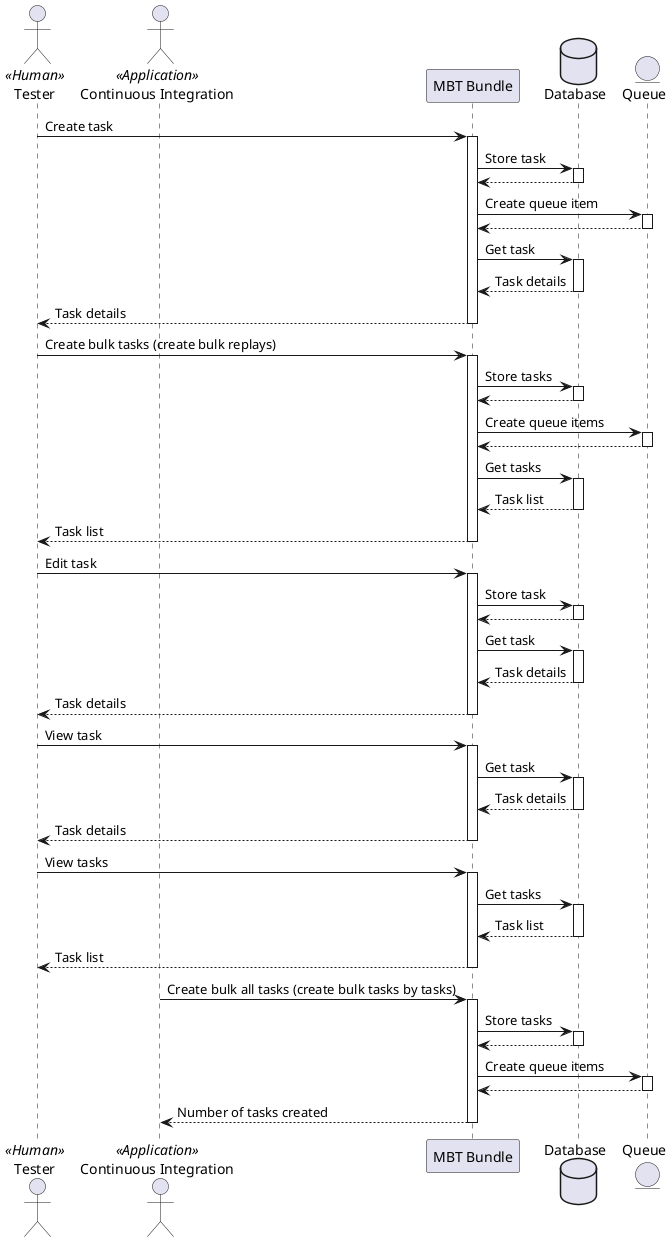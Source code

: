 @startuml

actor Tester as tester << Human >>
actor "Continuous Integration" as ci << Application >>
participant "MBT Bundle" as bundle
database Database as database
entity Queue as queue

tester -> bundle : Create task
activate bundle
bundle -> database : Store task
activate database
database --> bundle
deactivate database
bundle -> queue : Create queue item
activate queue
queue --> bundle
deactivate queue
bundle -> database : Get task
activate database
database --> bundle : Task details
deactivate database
bundle --> tester : Task details
deactivate bundle

tester -> bundle : Create bulk tasks (create bulk replays)
activate bundle
bundle -> database : Store tasks
activate database
database --> bundle
deactivate database
bundle -> queue : Create queue items
activate queue
queue --> bundle
deactivate queue
bundle -> database : Get tasks
activate database
database --> bundle : Task list
deactivate database
bundle --> tester : Task list
deactivate bundle

tester -> bundle : Edit task
activate bundle
bundle -> database : Store task
activate database
database --> bundle
deactivate database
bundle -> database : Get task
activate database
database --> bundle : Task details
deactivate database
bundle --> tester : Task details
deactivate bundle

tester -> bundle : View task
activate bundle
bundle -> database : Get task
activate database
database --> bundle : Task details
deactivate database
bundle --> tester : Task details
deactivate bundle

tester -> bundle : View tasks
activate bundle
bundle -> database : Get tasks
activate database
database --> bundle : Task list
deactivate database
bundle --> tester : Task list
deactivate bundle

ci -> bundle : Create bulk all tasks (create bulk tasks by tasks)
activate bundle
bundle -> database : Store tasks
activate database
database --> bundle
deactivate database
bundle -> queue : Create queue items
activate queue
queue --> bundle
deactivate queue
bundle --> ci : Number of tasks created
deactivate bundle

@enduml
